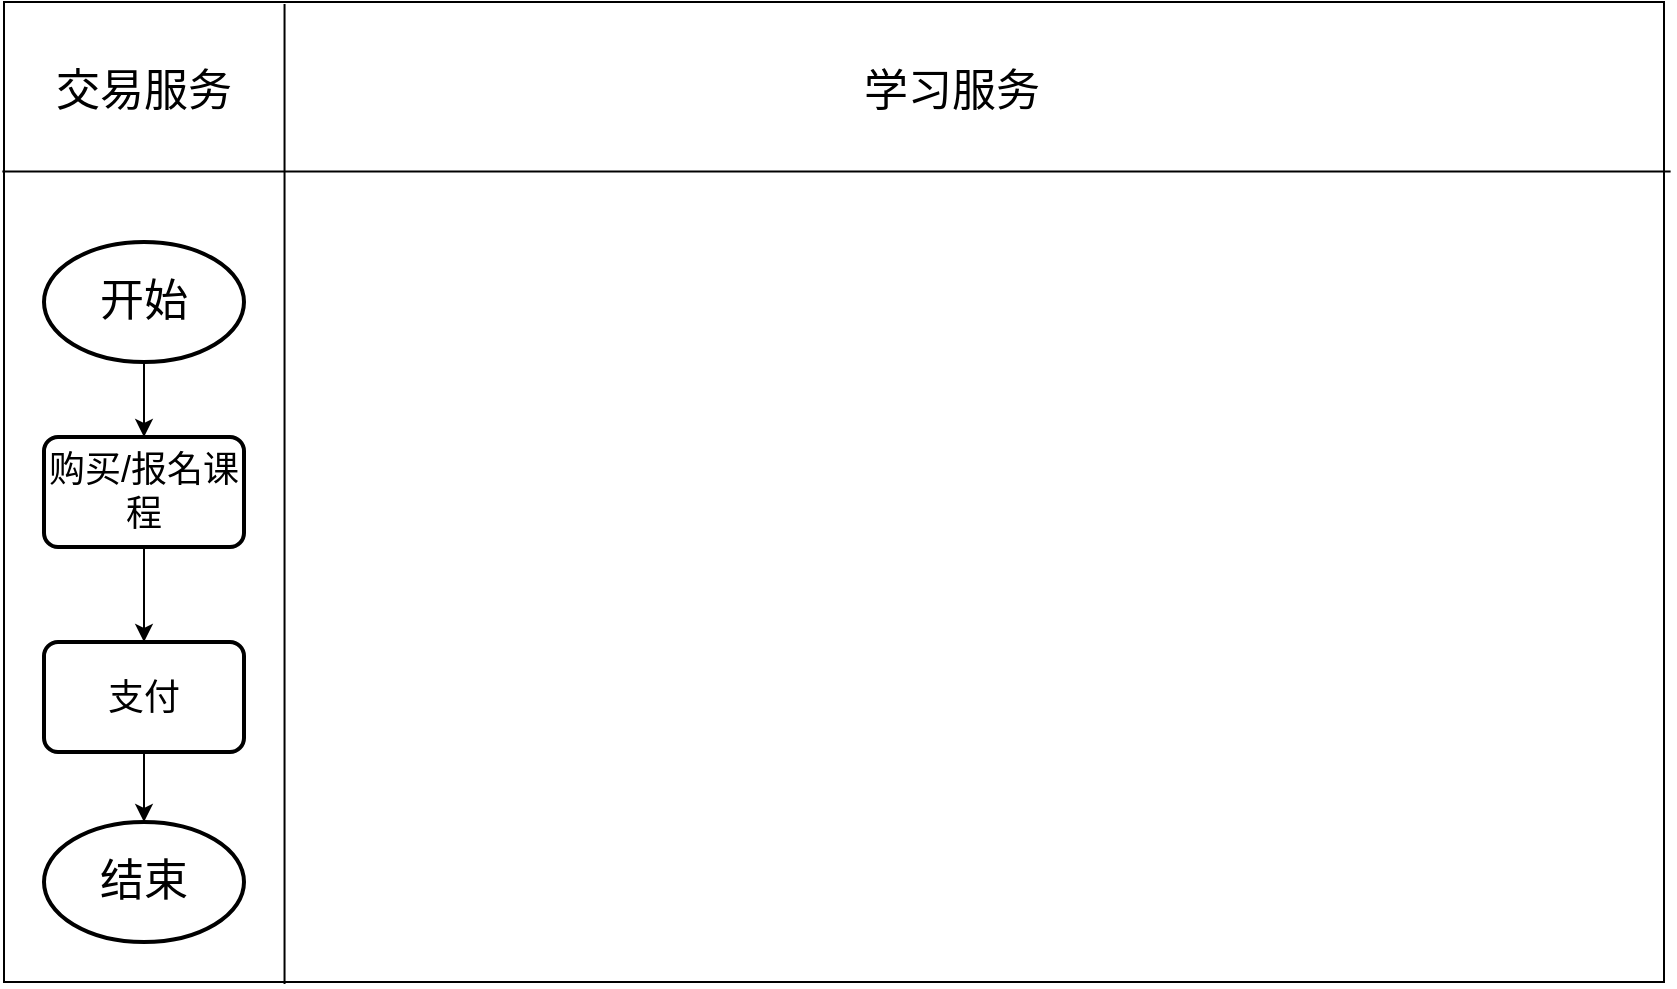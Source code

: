 <mxfile version="22.1.15" type="github">
  <diagram name="第 1 页" id="0x4Pm1hRc5mt63vMPjAL">
    <mxGraphModel dx="2261" dy="756" grid="1" gridSize="10" guides="1" tooltips="1" connect="1" arrows="1" fold="1" page="1" pageScale="1" pageWidth="827" pageHeight="1169" math="0" shadow="0">
      <root>
        <mxCell id="0" />
        <mxCell id="1" parent="0" />
        <mxCell id="7481nmr1ZLZ-sRSR7TUd-2" value="" style="rounded=0;whiteSpace=wrap;html=1;" vertex="1" parent="1">
          <mxGeometry y="160" width="830" height="490" as="geometry" />
        </mxCell>
        <mxCell id="7481nmr1ZLZ-sRSR7TUd-4" value="" style="endArrow=none;html=1;rounded=0;exitX=1.004;exitY=0.173;exitDx=0;exitDy=0;entryX=-0.001;entryY=0.173;entryDx=0;entryDy=0;exitPerimeter=0;entryPerimeter=0;" edge="1" parent="1" source="7481nmr1ZLZ-sRSR7TUd-2" target="7481nmr1ZLZ-sRSR7TUd-2">
          <mxGeometry width="50" height="50" relative="1" as="geometry">
            <mxPoint x="390" y="410" as="sourcePoint" />
            <mxPoint x="440" y="360" as="targetPoint" />
          </mxGeometry>
        </mxCell>
        <mxCell id="7481nmr1ZLZ-sRSR7TUd-5" value="" style="endArrow=none;html=1;rounded=0;entryX=0.169;entryY=0.002;entryDx=0;entryDy=0;entryPerimeter=0;exitX=0.169;exitY=1.002;exitDx=0;exitDy=0;exitPerimeter=0;" edge="1" parent="1" source="7481nmr1ZLZ-sRSR7TUd-2" target="7481nmr1ZLZ-sRSR7TUd-2">
          <mxGeometry width="50" height="50" relative="1" as="geometry">
            <mxPoint x="390" y="410" as="sourcePoint" />
            <mxPoint x="440" y="360" as="targetPoint" />
          </mxGeometry>
        </mxCell>
        <mxCell id="7481nmr1ZLZ-sRSR7TUd-6" value="学习服务" style="text;html=1;strokeColor=none;fillColor=none;align=center;verticalAlign=middle;whiteSpace=wrap;rounded=0;fontSize=22;" vertex="1" parent="1">
          <mxGeometry x="414" y="170" width="120" height="70" as="geometry" />
        </mxCell>
        <mxCell id="7481nmr1ZLZ-sRSR7TUd-8" value="交易服务" style="text;html=1;strokeColor=none;fillColor=none;align=center;verticalAlign=middle;whiteSpace=wrap;rounded=0;fontSize=22;" vertex="1" parent="1">
          <mxGeometry x="10" y="170" width="120" height="70" as="geometry" />
        </mxCell>
        <mxCell id="7481nmr1ZLZ-sRSR7TUd-12" value="" style="edgeStyle=orthogonalEdgeStyle;rounded=0;orthogonalLoop=1;jettySize=auto;html=1;" edge="1" parent="1" source="7481nmr1ZLZ-sRSR7TUd-9" target="7481nmr1ZLZ-sRSR7TUd-10">
          <mxGeometry relative="1" as="geometry" />
        </mxCell>
        <mxCell id="7481nmr1ZLZ-sRSR7TUd-9" value="&lt;font style=&quot;font-size: 22px;&quot;&gt;开始&lt;/font&gt;" style="strokeWidth=2;html=1;shape=mxgraph.flowchart.start_1;whiteSpace=wrap;" vertex="1" parent="1">
          <mxGeometry x="20" y="280" width="100" height="60" as="geometry" />
        </mxCell>
        <mxCell id="7481nmr1ZLZ-sRSR7TUd-15" value="" style="edgeStyle=orthogonalEdgeStyle;rounded=0;orthogonalLoop=1;jettySize=auto;html=1;" edge="1" parent="1" source="7481nmr1ZLZ-sRSR7TUd-10" target="7481nmr1ZLZ-sRSR7TUd-13">
          <mxGeometry relative="1" as="geometry" />
        </mxCell>
        <mxCell id="7481nmr1ZLZ-sRSR7TUd-10" value="&lt;font style=&quot;font-size: 18px;&quot;&gt;购买/报名课程&lt;/font&gt;" style="rounded=1;whiteSpace=wrap;html=1;absoluteArcSize=1;arcSize=14;strokeWidth=2;" vertex="1" parent="1">
          <mxGeometry x="20" y="377.5" width="100" height="55" as="geometry" />
        </mxCell>
        <mxCell id="7481nmr1ZLZ-sRSR7TUd-16" value="" style="edgeStyle=orthogonalEdgeStyle;rounded=0;orthogonalLoop=1;jettySize=auto;html=1;" edge="1" parent="1" source="7481nmr1ZLZ-sRSR7TUd-13" target="7481nmr1ZLZ-sRSR7TUd-14">
          <mxGeometry relative="1" as="geometry" />
        </mxCell>
        <mxCell id="7481nmr1ZLZ-sRSR7TUd-13" value="&lt;font style=&quot;font-size: 18px;&quot;&gt;支付&lt;/font&gt;" style="rounded=1;whiteSpace=wrap;html=1;absoluteArcSize=1;arcSize=14;strokeWidth=2;" vertex="1" parent="1">
          <mxGeometry x="20" y="480" width="100" height="55" as="geometry" />
        </mxCell>
        <mxCell id="7481nmr1ZLZ-sRSR7TUd-14" value="&lt;span style=&quot;font-size: 22px;&quot;&gt;结束&lt;/span&gt;" style="strokeWidth=2;html=1;shape=mxgraph.flowchart.start_1;whiteSpace=wrap;" vertex="1" parent="1">
          <mxGeometry x="20" y="570" width="100" height="60" as="geometry" />
        </mxCell>
      </root>
    </mxGraphModel>
  </diagram>
</mxfile>

